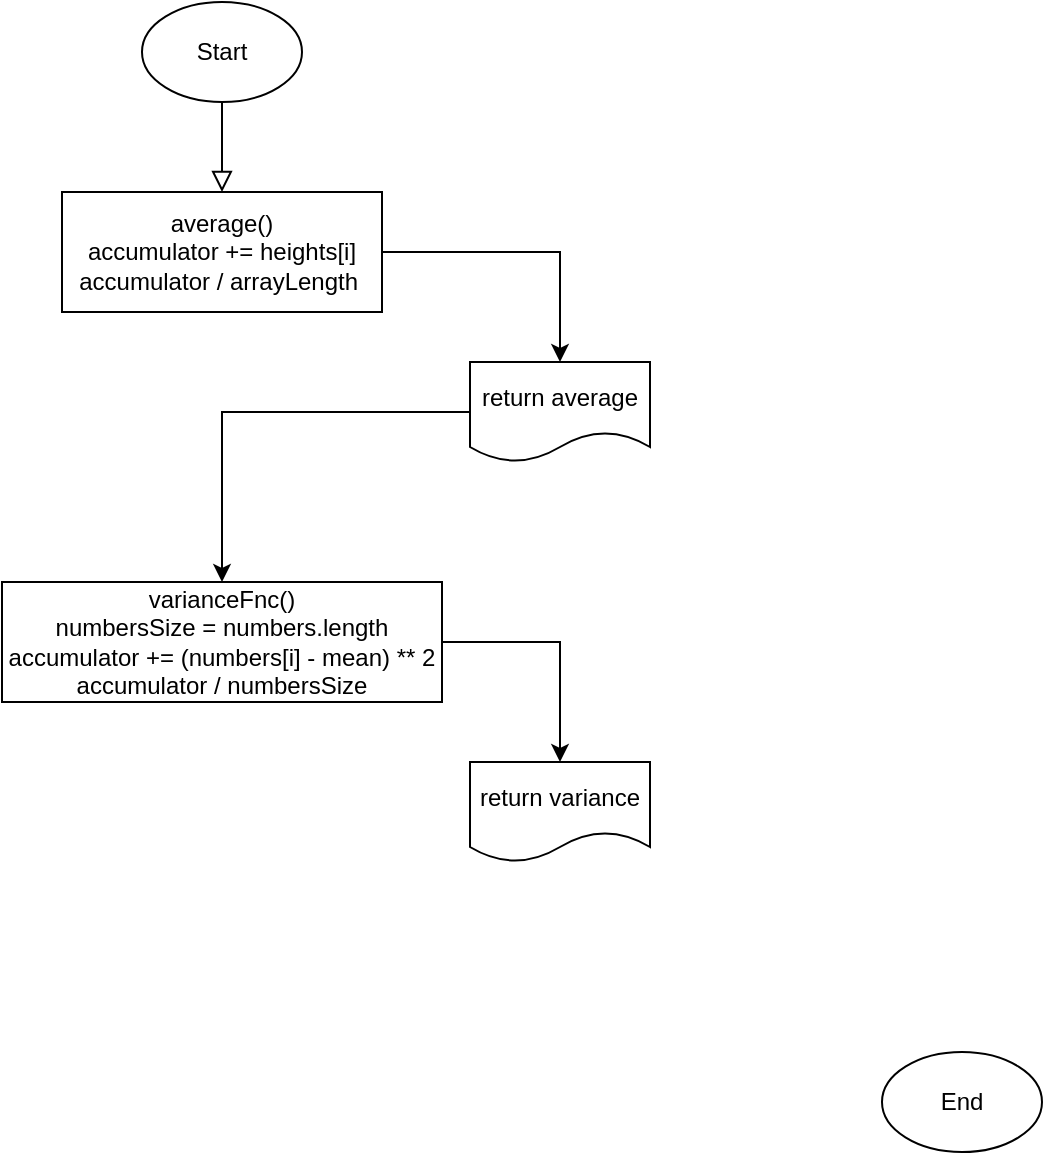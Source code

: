 <mxfile version="26.0.16">
  <diagram id="C5RBs43oDa-KdzZeNtuy" name="Page-1">
    <mxGraphModel dx="1257" dy="669" grid="1" gridSize="10" guides="1" tooltips="1" connect="1" arrows="1" fold="1" page="1" pageScale="1" pageWidth="827" pageHeight="1169" math="0" shadow="0">
      <root>
        <mxCell id="WIyWlLk6GJQsqaUBKTNV-0" />
        <mxCell id="WIyWlLk6GJQsqaUBKTNV-1" parent="WIyWlLk6GJQsqaUBKTNV-0" />
        <mxCell id="WIyWlLk6GJQsqaUBKTNV-2" value="" style="rounded=0;html=1;jettySize=auto;orthogonalLoop=1;fontSize=11;endArrow=block;endFill=0;endSize=8;strokeWidth=1;shadow=0;labelBackgroundColor=none;edgeStyle=orthogonalEdgeStyle;entryX=0.5;entryY=0;entryDx=0;entryDy=0;exitX=0.5;exitY=1;exitDx=0;exitDy=0;" parent="WIyWlLk6GJQsqaUBKTNV-1" source="5CLBEwvSfX1bp1Uhf7TP-0" edge="1" target="LsBDA5w3eoI129DeR8yU-0">
          <mxGeometry relative="1" as="geometry">
            <mxPoint x="220" y="170" as="targetPoint" />
            <mxPoint x="220.0" y="120" as="sourcePoint" />
          </mxGeometry>
        </mxCell>
        <mxCell id="5CLBEwvSfX1bp1Uhf7TP-0" value="Start" style="ellipse;whiteSpace=wrap;html=1;" parent="WIyWlLk6GJQsqaUBKTNV-1" vertex="1">
          <mxGeometry x="150" y="10" width="80" height="50" as="geometry" />
        </mxCell>
        <mxCell id="5CLBEwvSfX1bp1Uhf7TP-1" value="End" style="ellipse;whiteSpace=wrap;html=1;" parent="WIyWlLk6GJQsqaUBKTNV-1" vertex="1">
          <mxGeometry x="520" y="535" width="80" height="50" as="geometry" />
        </mxCell>
        <mxCell id="LsBDA5w3eoI129DeR8yU-9" style="edgeStyle=orthogonalEdgeStyle;rounded=0;orthogonalLoop=1;jettySize=auto;html=1;entryX=0.5;entryY=0;entryDx=0;entryDy=0;" edge="1" parent="WIyWlLk6GJQsqaUBKTNV-1" source="LsBDA5w3eoI129DeR8yU-0" target="LsBDA5w3eoI129DeR8yU-7">
          <mxGeometry relative="1" as="geometry" />
        </mxCell>
        <mxCell id="LsBDA5w3eoI129DeR8yU-0" value="average()&lt;br&gt;&lt;span style=&quot;text-align: left;&quot;&gt;accumulator += heights[i]&lt;br&gt;&lt;/span&gt;accumulator / arrayLength&amp;nbsp;" style="rounded=0;whiteSpace=wrap;html=1;" vertex="1" parent="WIyWlLk6GJQsqaUBKTNV-1">
          <mxGeometry x="110" y="105" width="160" height="60" as="geometry" />
        </mxCell>
        <mxCell id="LsBDA5w3eoI129DeR8yU-6" style="edgeStyle=orthogonalEdgeStyle;rounded=0;orthogonalLoop=1;jettySize=auto;html=1;entryX=0.5;entryY=0;entryDx=0;entryDy=0;" edge="1" parent="WIyWlLk6GJQsqaUBKTNV-1" source="LsBDA5w3eoI129DeR8yU-3" target="LsBDA5w3eoI129DeR8yU-8">
          <mxGeometry relative="1" as="geometry">
            <mxPoint x="359.0" y="390" as="targetPoint" />
          </mxGeometry>
        </mxCell>
        <mxCell id="LsBDA5w3eoI129DeR8yU-3" value="varianceFnc()&lt;br&gt;numbersSize = numbers.length&lt;br&gt;accumulator += (numbers[i] - mean) ** 2&lt;br&gt;accumulator / numbersSize" style="rounded=0;whiteSpace=wrap;html=1;" vertex="1" parent="WIyWlLk6GJQsqaUBKTNV-1">
          <mxGeometry x="80" y="300" width="220" height="60" as="geometry" />
        </mxCell>
        <mxCell id="LsBDA5w3eoI129DeR8yU-10" style="edgeStyle=orthogonalEdgeStyle;rounded=0;orthogonalLoop=1;jettySize=auto;html=1;entryX=0.5;entryY=0;entryDx=0;entryDy=0;" edge="1" parent="WIyWlLk6GJQsqaUBKTNV-1" source="LsBDA5w3eoI129DeR8yU-7" target="LsBDA5w3eoI129DeR8yU-3">
          <mxGeometry relative="1" as="geometry" />
        </mxCell>
        <mxCell id="LsBDA5w3eoI129DeR8yU-7" value="return average" style="shape=document;whiteSpace=wrap;html=1;boundedLbl=1;" vertex="1" parent="WIyWlLk6GJQsqaUBKTNV-1">
          <mxGeometry x="314" y="190" width="90" height="50" as="geometry" />
        </mxCell>
        <mxCell id="LsBDA5w3eoI129DeR8yU-8" value="return variance" style="shape=document;whiteSpace=wrap;html=1;boundedLbl=1;" vertex="1" parent="WIyWlLk6GJQsqaUBKTNV-1">
          <mxGeometry x="314" y="390" width="90" height="50" as="geometry" />
        </mxCell>
      </root>
    </mxGraphModel>
  </diagram>
</mxfile>
